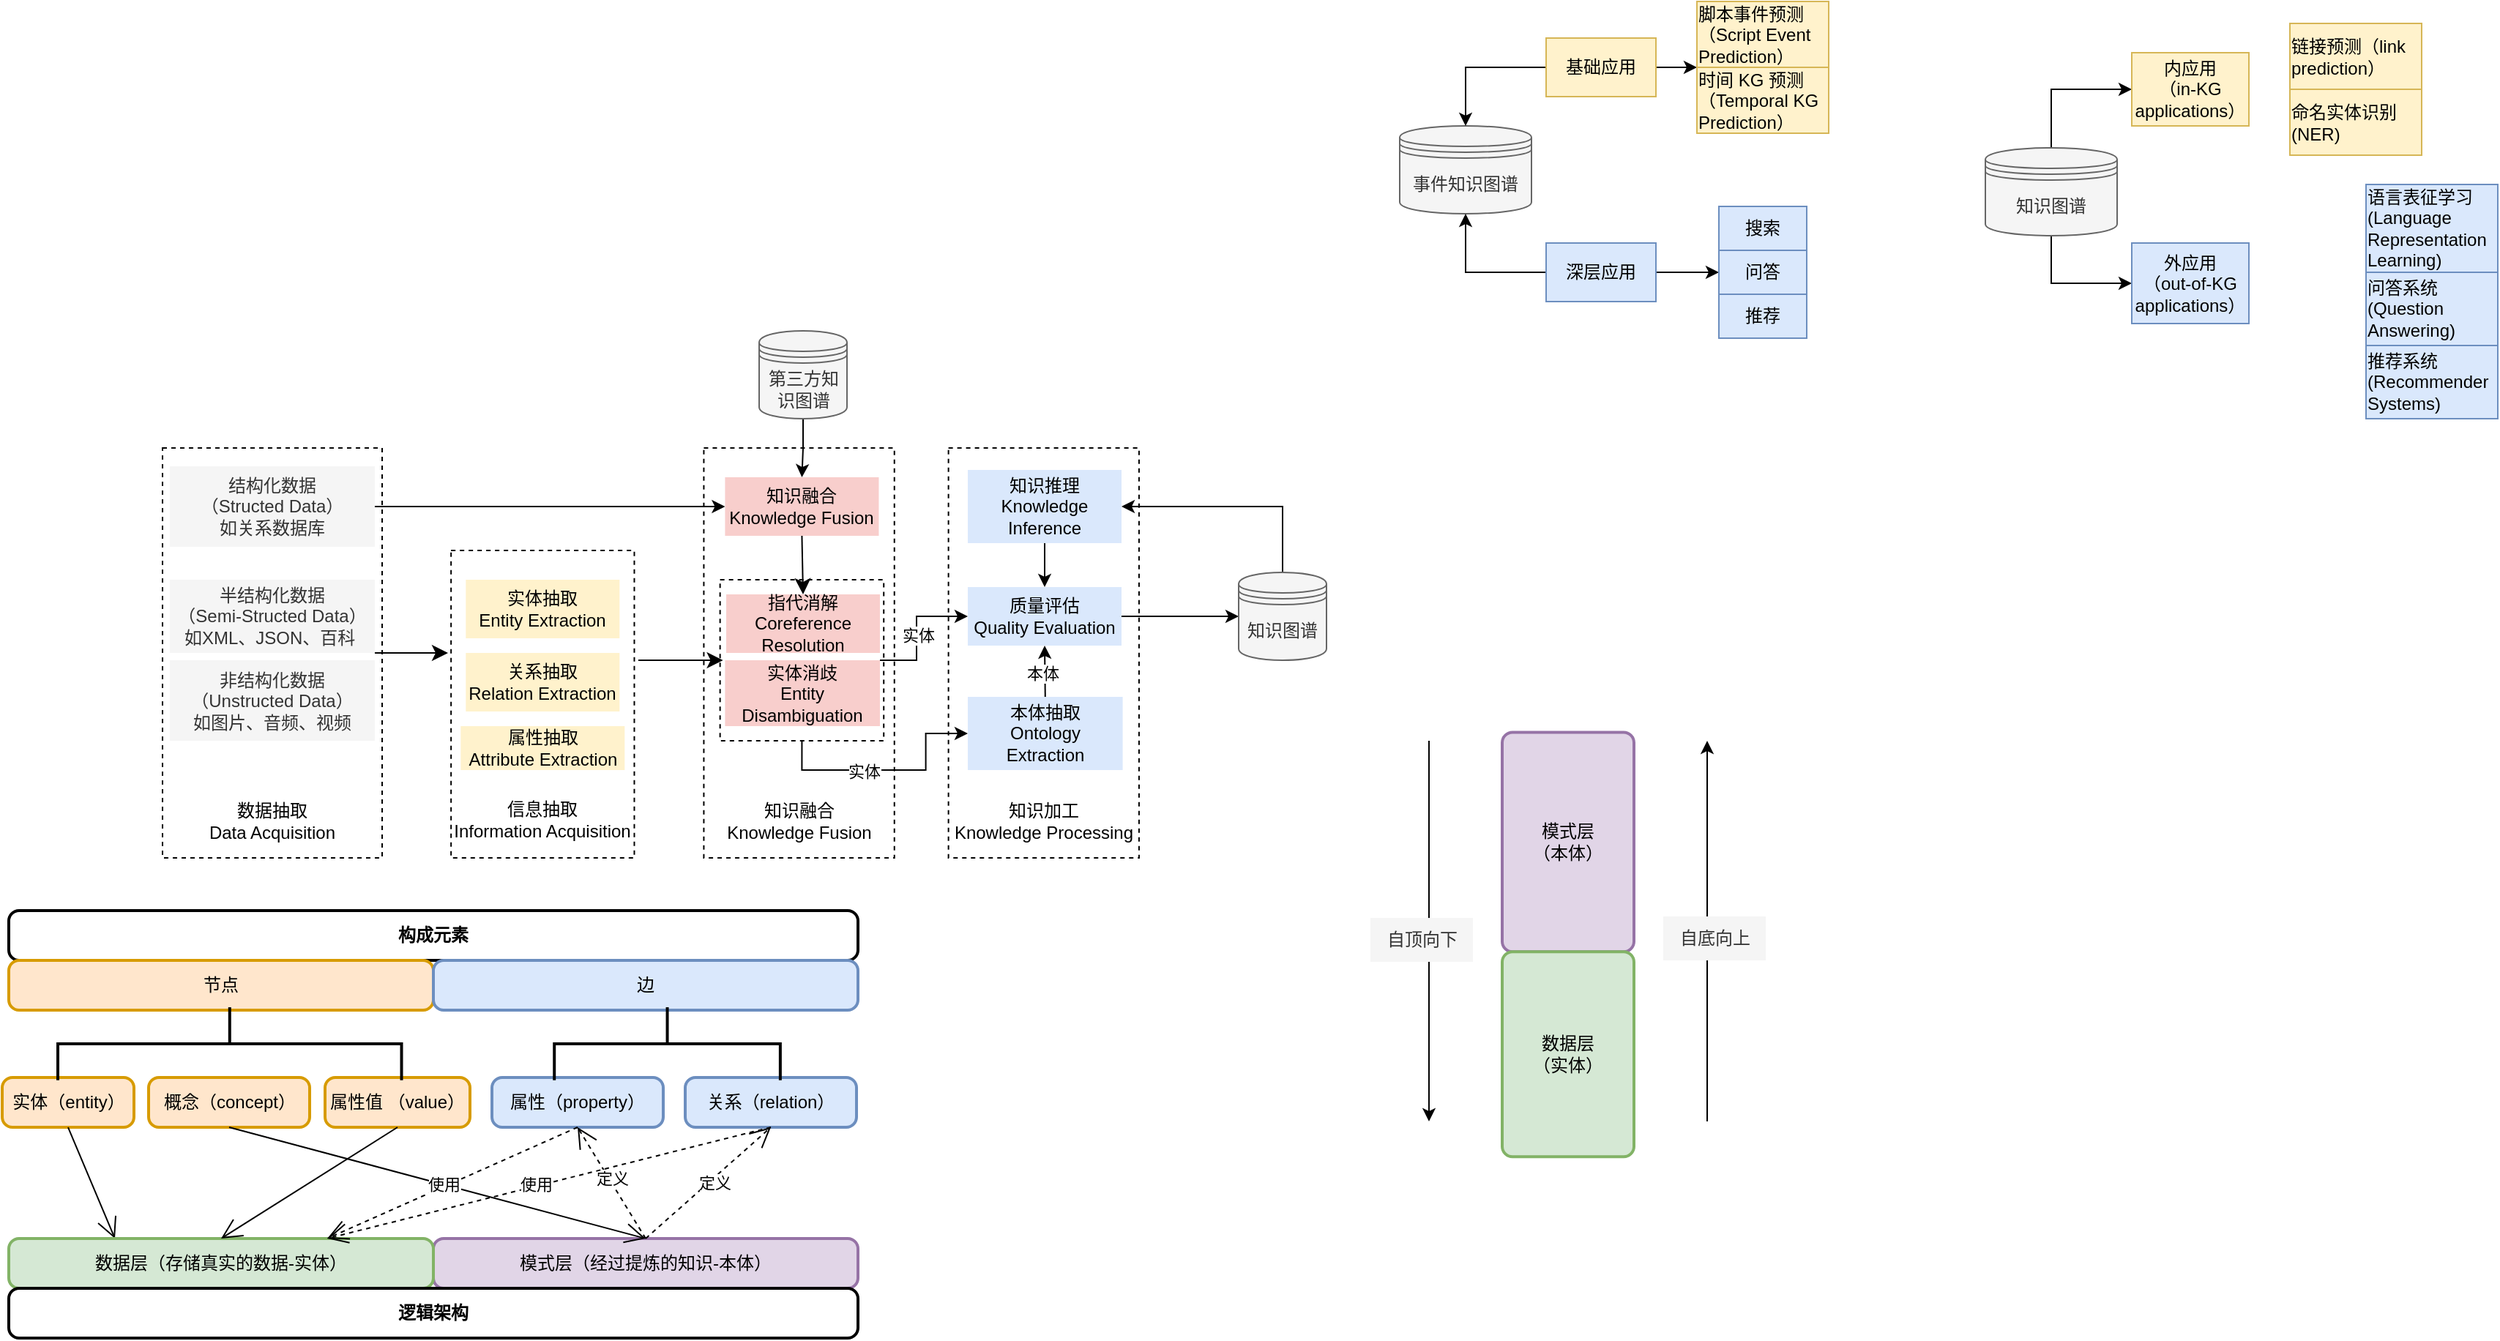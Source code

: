 <mxfile version="24.0.1" type="github">
  <diagram name="第 1 页" id="EGq3E5vETspPLSR2VidJ">
    <mxGraphModel dx="1695" dy="1621" grid="1" gridSize="10" guides="1" tooltips="1" connect="1" arrows="1" fold="1" page="1" pageScale="1" pageWidth="827" pageHeight="1169" math="0" shadow="0">
      <root>
        <mxCell id="0" />
        <mxCell id="1" parent="0" />
        <mxCell id="P-F_Z9ekdY9hJIYS4DJG-82" value="&lt;div&gt;&lt;br&gt;&lt;/div&gt;&lt;div&gt;&lt;br&gt;&lt;/div&gt;&lt;div&gt;&lt;br&gt;&lt;/div&gt;&lt;div&gt;&lt;br&gt;&lt;/div&gt;&lt;div&gt;&lt;br&gt;&lt;/div&gt;&lt;div&gt;&lt;br&gt;&lt;/div&gt;&lt;div&gt;&lt;br&gt;&lt;/div&gt;&lt;div&gt;&lt;br&gt;&lt;/div&gt;&lt;div&gt;&lt;br&gt;&lt;/div&gt;&lt;div&gt;&lt;br&gt;&lt;/div&gt;&lt;div&gt;&lt;br&gt;&lt;/div&gt;&lt;div&gt;&lt;br&gt;&lt;/div&gt;&lt;div&gt;&lt;br&gt;&lt;/div&gt;&lt;div&gt;&lt;br&gt;&lt;/div&gt;&lt;div&gt;&lt;br&gt;&lt;/div&gt;&lt;div&gt;&lt;br&gt;&lt;/div&gt;&lt;div&gt;数据抽取&lt;/div&gt;&lt;div&gt;Data Acquisition&lt;br&gt;&lt;/div&gt;" style="rounded=0;whiteSpace=wrap;html=1;dashed=1;" vertex="1" parent="1">
          <mxGeometry x="-655" y="-640" width="150" height="280" as="geometry" />
        </mxCell>
        <mxCell id="P-F_Z9ekdY9hJIYS4DJG-61" value="&lt;div&gt;&lt;br&gt;&lt;/div&gt;&lt;div&gt;&lt;br&gt;&lt;/div&gt;&lt;div&gt;&lt;br&gt;&lt;/div&gt;&lt;div&gt;&lt;br&gt;&lt;/div&gt;&lt;div&gt;&lt;br&gt;&lt;/div&gt;&lt;div&gt;&lt;br&gt;&lt;/div&gt;&lt;div&gt;&lt;br&gt;&lt;/div&gt;&lt;div&gt;&lt;br&gt;&lt;/div&gt;&lt;div&gt;&lt;br&gt;&lt;/div&gt;&lt;div&gt;&lt;br&gt;&lt;/div&gt;&lt;div&gt;&lt;br&gt;&lt;/div&gt;&lt;div&gt;&lt;br&gt;&lt;/div&gt;&lt;div&gt;&lt;br&gt;&lt;/div&gt;&lt;div&gt;&lt;br&gt;&lt;/div&gt;&lt;div&gt;&lt;br&gt;&lt;/div&gt;&lt;div&gt;&lt;br&gt;&lt;/div&gt;&lt;div&gt;知识加工&lt;/div&gt;&lt;div&gt;Knowledge Processing&lt;br&gt;&lt;/div&gt;" style="rounded=0;whiteSpace=wrap;html=1;dashed=1;" vertex="1" parent="1">
          <mxGeometry x="-118.19" y="-640" width="130.16" height="280" as="geometry" />
        </mxCell>
        <mxCell id="P-F_Z9ekdY9hJIYS4DJG-60" value="&lt;div&gt;&lt;br&gt;&lt;/div&gt;&lt;div&gt;&lt;br&gt;&lt;/div&gt;&lt;div&gt;&lt;br&gt;&lt;/div&gt;&lt;div&gt;&lt;br&gt;&lt;/div&gt;&lt;div&gt;&lt;br&gt;&lt;/div&gt;&lt;div&gt;&lt;br&gt;&lt;/div&gt;&lt;div&gt;&lt;br&gt;&lt;/div&gt;&lt;div&gt;&lt;br&gt;&lt;/div&gt;&lt;div&gt;&lt;br&gt;&lt;/div&gt;&lt;div&gt;&lt;br&gt;&lt;/div&gt;&lt;div&gt;&lt;br&gt;&lt;/div&gt;&lt;div&gt;&lt;br&gt;&lt;/div&gt;&lt;div&gt;&lt;br&gt;&lt;/div&gt;&lt;div&gt;&lt;br&gt;&lt;/div&gt;&lt;div&gt;&lt;br&gt;&lt;/div&gt;&lt;div&gt;&lt;br&gt;&lt;/div&gt;&lt;div&gt;知识融合&lt;/div&gt;&lt;div&gt;Knowledge Fusion&lt;br&gt;&lt;/div&gt;" style="rounded=0;whiteSpace=wrap;html=1;dashed=1;" vertex="1" parent="1">
          <mxGeometry x="-285.29" y="-640" width="130.16" height="280" as="geometry" />
        </mxCell>
        <mxCell id="P-F_Z9ekdY9hJIYS4DJG-57" value="&lt;div&gt;&lt;br&gt;&lt;/div&gt;&lt;div&gt;&lt;br&gt;&lt;/div&gt;&lt;div&gt;&lt;br&gt;&lt;/div&gt;&lt;div&gt;&lt;br&gt;&lt;/div&gt;&lt;div&gt;&lt;br&gt;&lt;/div&gt;&lt;div&gt;&lt;br&gt;&lt;/div&gt;&lt;div&gt;&lt;br&gt;&lt;/div&gt;&lt;div&gt;&lt;br&gt;&lt;/div&gt;&lt;div&gt;&lt;br&gt;&lt;/div&gt;&lt;div&gt;&lt;br&gt;&lt;/div&gt;&lt;div&gt;&lt;br&gt;&lt;/div&gt;&lt;div&gt;&lt;br&gt;&lt;/div&gt;&lt;div&gt;信息抽取&lt;/div&gt;&lt;div&gt;Information Acquisition&lt;/div&gt;&lt;div&gt;&lt;br&gt;&lt;/div&gt;" style="rounded=0;whiteSpace=wrap;html=1;dashed=1;" vertex="1" parent="1">
          <mxGeometry x="-457.92" y="-570" width="125.16" height="210" as="geometry" />
        </mxCell>
        <mxCell id="2" value="构成元素" style="rounded=1;absoluteArcSize=1;arcSize=14;whiteSpace=wrap;strokeWidth=2;fontStyle=1" parent="1" vertex="1">
          <mxGeometry x="-760" y="-323.99" width="580" height="34" as="geometry" />
        </mxCell>
        <mxCell id="3" value="节点" style="rounded=1;absoluteArcSize=1;arcSize=14;whiteSpace=wrap;strokeWidth=2;fillColor=#ffe6cc;strokeColor=#d79b00;" parent="1" vertex="1">
          <mxGeometry x="-760" y="-289.99" width="290" height="34" as="geometry" />
        </mxCell>
        <mxCell id="4" value="边" style="rounded=1;absoluteArcSize=1;arcSize=14;whiteSpace=wrap;strokeWidth=2;fillColor=#dae8fc;strokeColor=#6c8ebf;" parent="1" vertex="1">
          <mxGeometry x="-470" y="-289.99" width="290" height="34" as="geometry" />
        </mxCell>
        <mxCell id="P-F_Z9ekdY9hJIYS4DJG-11" value="实体（entity）" style="rounded=1;absoluteArcSize=1;arcSize=14;whiteSpace=wrap;strokeWidth=2;fillColor=#ffe6cc;strokeColor=#d79b00;" vertex="1" parent="1">
          <mxGeometry x="-764.5" y="-209.99" width="90" height="34" as="geometry" />
        </mxCell>
        <mxCell id="P-F_Z9ekdY9hJIYS4DJG-12" value="概念（concept）" style="rounded=1;absoluteArcSize=1;arcSize=14;whiteSpace=wrap;strokeWidth=2;fillColor=#ffe6cc;strokeColor=#d79b00;" vertex="1" parent="1">
          <mxGeometry x="-664.5" y="-209.99" width="110" height="34" as="geometry" />
        </mxCell>
        <mxCell id="P-F_Z9ekdY9hJIYS4DJG-13" value="属性值 （value）" style="rounded=1;absoluteArcSize=1;arcSize=14;whiteSpace=wrap;strokeWidth=2;fillColor=#ffe6cc;strokeColor=#d79b00;" vertex="1" parent="1">
          <mxGeometry x="-544" y="-209.99" width="99" height="34" as="geometry" />
        </mxCell>
        <mxCell id="P-F_Z9ekdY9hJIYS4DJG-14" value="属性（property）" style="rounded=1;absoluteArcSize=1;arcSize=14;whiteSpace=wrap;strokeWidth=2;fillColor=#dae8fc;strokeColor=#6c8ebf;" vertex="1" parent="1">
          <mxGeometry x="-430" y="-210" width="117" height="34" as="geometry" />
        </mxCell>
        <mxCell id="P-F_Z9ekdY9hJIYS4DJG-15" value="关系（relation）" style="rounded=1;absoluteArcSize=1;arcSize=14;whiteSpace=wrap;strokeWidth=2;fillColor=#dae8fc;strokeColor=#6c8ebf;" vertex="1" parent="1">
          <mxGeometry x="-298" y="-210" width="117" height="34" as="geometry" />
        </mxCell>
        <mxCell id="P-F_Z9ekdY9hJIYS4DJG-19" value="" style="strokeWidth=2;html=1;shape=mxgraph.flowchart.annotation_2;align=left;labelPosition=right;pointerEvents=1;rotation=90;" vertex="1" parent="1">
          <mxGeometry x="-634.05" y="-350.42" width="49.87" height="234.75" as="geometry" />
        </mxCell>
        <mxCell id="P-F_Z9ekdY9hJIYS4DJG-20" value="" style="strokeWidth=2;html=1;shape=mxgraph.flowchart.annotation_2;align=left;labelPosition=right;pointerEvents=1;rotation=90;" vertex="1" parent="1">
          <mxGeometry x="-335.16" y="-310.21" width="49.87" height="154.32" as="geometry" />
        </mxCell>
        <mxCell id="P-F_Z9ekdY9hJIYS4DJG-24" value="" style="endArrow=open;endFill=1;endSize=12;html=1;rounded=0;exitX=0.5;exitY=1;exitDx=0;exitDy=0;entryX=0.25;entryY=0;entryDx=0;entryDy=0;" edge="1" parent="1" source="P-F_Z9ekdY9hJIYS4DJG-11" target="P-F_Z9ekdY9hJIYS4DJG-22">
          <mxGeometry width="160" relative="1" as="geometry">
            <mxPoint x="-560" y="-250" as="sourcePoint" />
            <mxPoint x="-400" y="-250" as="targetPoint" />
          </mxGeometry>
        </mxCell>
        <mxCell id="P-F_Z9ekdY9hJIYS4DJG-21" value="模式层（经过提炼的知识-本体）" style="rounded=1;absoluteArcSize=1;arcSize=14;whiteSpace=wrap;strokeWidth=2;fillColor=#e1d5e7;strokeColor=#9673a6;" vertex="1" parent="1">
          <mxGeometry x="-470" y="-100" width="290" height="34" as="geometry" />
        </mxCell>
        <mxCell id="P-F_Z9ekdY9hJIYS4DJG-22" value="数据层（存储真实的数据-实体）" style="rounded=1;absoluteArcSize=1;arcSize=14;whiteSpace=wrap;strokeWidth=2;fillColor=#d5e8d4;strokeColor=#82b366;" vertex="1" parent="1">
          <mxGeometry x="-760" y="-100" width="290" height="34" as="geometry" />
        </mxCell>
        <mxCell id="P-F_Z9ekdY9hJIYS4DJG-25" value="" style="endArrow=open;endFill=1;endSize=12;html=1;rounded=0;exitX=0.5;exitY=1;exitDx=0;exitDy=0;entryX=0.5;entryY=0;entryDx=0;entryDy=0;" edge="1" parent="1" source="P-F_Z9ekdY9hJIYS4DJG-13" target="P-F_Z9ekdY9hJIYS4DJG-22">
          <mxGeometry width="160" relative="1" as="geometry">
            <mxPoint x="-709" y="-166" as="sourcePoint" />
            <mxPoint x="-350" y="-80" as="targetPoint" />
          </mxGeometry>
        </mxCell>
        <mxCell id="P-F_Z9ekdY9hJIYS4DJG-26" value="" style="endArrow=open;endFill=1;endSize=12;html=1;rounded=0;exitX=0.5;exitY=1;exitDx=0;exitDy=0;entryX=0.5;entryY=0;entryDx=0;entryDy=0;" edge="1" parent="1" source="P-F_Z9ekdY9hJIYS4DJG-12" target="P-F_Z9ekdY9hJIYS4DJG-21">
          <mxGeometry width="160" relative="1" as="geometry">
            <mxPoint x="-484" y="-166" as="sourcePoint" />
            <mxPoint x="-599" y="-90" as="targetPoint" />
          </mxGeometry>
        </mxCell>
        <mxCell id="P-F_Z9ekdY9hJIYS4DJG-27" value="" style="endArrow=open;endFill=1;endSize=12;html=1;rounded=0;entryX=0.5;entryY=1;entryDx=0;entryDy=0;exitX=0.5;exitY=0;exitDx=0;exitDy=0;dashed=1;" edge="1" parent="1" source="P-F_Z9ekdY9hJIYS4DJG-21" target="P-F_Z9ekdY9hJIYS4DJG-14">
          <mxGeometry width="160" relative="1" as="geometry">
            <mxPoint x="-200" y="-110" as="sourcePoint" />
            <mxPoint x="-304" y="-90" as="targetPoint" />
          </mxGeometry>
        </mxCell>
        <mxCell id="P-F_Z9ekdY9hJIYS4DJG-28" value="定义" style="edgeLabel;html=1;align=center;verticalAlign=middle;resizable=0;points=[];" vertex="1" connectable="0" parent="P-F_Z9ekdY9hJIYS4DJG-27">
          <mxGeometry x="0.06" y="-2" relative="1" as="geometry">
            <mxPoint as="offset" />
          </mxGeometry>
        </mxCell>
        <mxCell id="P-F_Z9ekdY9hJIYS4DJG-29" value="" style="endArrow=open;endFill=1;endSize=12;html=1;rounded=0;entryX=0.5;entryY=1;entryDx=0;entryDy=0;exitX=0.5;exitY=0;exitDx=0;exitDy=0;dashed=1;" edge="1" parent="1" source="P-F_Z9ekdY9hJIYS4DJG-21" target="P-F_Z9ekdY9hJIYS4DJG-15">
          <mxGeometry width="160" relative="1" as="geometry">
            <mxPoint x="-304" y="-90" as="sourcePoint" />
            <mxPoint x="-361" y="-166" as="targetPoint" />
          </mxGeometry>
        </mxCell>
        <mxCell id="P-F_Z9ekdY9hJIYS4DJG-30" value="定义" style="edgeLabel;html=1;align=center;verticalAlign=middle;resizable=0;points=[];" vertex="1" connectable="0" parent="P-F_Z9ekdY9hJIYS4DJG-29">
          <mxGeometry x="0.06" y="-2" relative="1" as="geometry">
            <mxPoint as="offset" />
          </mxGeometry>
        </mxCell>
        <mxCell id="P-F_Z9ekdY9hJIYS4DJG-35" value="逻辑架构" style="rounded=1;absoluteArcSize=1;arcSize=14;whiteSpace=wrap;strokeWidth=2;fontStyle=1" vertex="1" parent="1">
          <mxGeometry x="-760" y="-66" width="580" height="34" as="geometry" />
        </mxCell>
        <mxCell id="P-F_Z9ekdY9hJIYS4DJG-31" value="s" style="endArrow=open;endFill=1;endSize=12;html=1;rounded=0;entryX=0.75;entryY=0;entryDx=0;entryDy=0;exitX=0.5;exitY=1;exitDx=0;exitDy=0;dashed=1;" edge="1" parent="1" source="P-F_Z9ekdY9hJIYS4DJG-14" target="P-F_Z9ekdY9hJIYS4DJG-22">
          <mxGeometry width="160" relative="1" as="geometry">
            <mxPoint x="-304" y="-90" as="sourcePoint" />
            <mxPoint x="-361" y="-166" as="targetPoint" />
          </mxGeometry>
        </mxCell>
        <mxCell id="P-F_Z9ekdY9hJIYS4DJG-32" value="使用" style="edgeLabel;html=1;align=center;verticalAlign=middle;resizable=0;points=[];" vertex="1" connectable="0" parent="P-F_Z9ekdY9hJIYS4DJG-31">
          <mxGeometry x="0.06" y="-2" relative="1" as="geometry">
            <mxPoint as="offset" />
          </mxGeometry>
        </mxCell>
        <mxCell id="P-F_Z9ekdY9hJIYS4DJG-33" value="s" style="endArrow=open;endFill=1;endSize=12;html=1;rounded=0;entryX=0.75;entryY=0;entryDx=0;entryDy=0;exitX=0.5;exitY=1;exitDx=0;exitDy=0;dashed=1;" edge="1" parent="1" source="P-F_Z9ekdY9hJIYS4DJG-15" target="P-F_Z9ekdY9hJIYS4DJG-22">
          <mxGeometry width="160" relative="1" as="geometry">
            <mxPoint x="-361" y="-166" as="sourcePoint" />
            <mxPoint x="-599" y="-90" as="targetPoint" />
          </mxGeometry>
        </mxCell>
        <mxCell id="P-F_Z9ekdY9hJIYS4DJG-34" value="使用" style="edgeLabel;html=1;align=center;verticalAlign=middle;resizable=0;points=[];" vertex="1" connectable="0" parent="P-F_Z9ekdY9hJIYS4DJG-33">
          <mxGeometry x="0.06" y="-2" relative="1" as="geometry">
            <mxPoint as="offset" />
          </mxGeometry>
        </mxCell>
        <mxCell id="P-F_Z9ekdY9hJIYS4DJG-78" style="edgeStyle=orthogonalEdgeStyle;rounded=0;orthogonalLoop=1;jettySize=auto;html=1;exitX=1;exitY=0.5;exitDx=0;exitDy=0;entryX=0;entryY=0.5;entryDx=0;entryDy=0;" edge="1" parent="1" source="P-F_Z9ekdY9hJIYS4DJG-37" target="P-F_Z9ekdY9hJIYS4DJG-47">
          <mxGeometry relative="1" as="geometry" />
        </mxCell>
        <mxCell id="P-F_Z9ekdY9hJIYS4DJG-37" value="结构化数据&lt;div&gt;（Structed Data）&lt;/div&gt;&lt;div&gt;如关系数据库&lt;/div&gt;" style="rounded=0;whiteSpace=wrap;html=1;align=center;strokeColor=none;fillColor=#f5f5f5;fontColor=#333333;" vertex="1" parent="1">
          <mxGeometry x="-650" y="-627.5" width="140" height="55" as="geometry" />
        </mxCell>
        <mxCell id="P-F_Z9ekdY9hJIYS4DJG-38" value="非结构化数据&lt;div&gt;&lt;div style=&quot;&quot;&gt;&lt;span style=&quot;background-color: initial;&quot;&gt;（Unstructed Data）&lt;/span&gt;&lt;/div&gt;&lt;div&gt;如图片、音频、视频&lt;/div&gt;&lt;/div&gt;" style="rounded=0;whiteSpace=wrap;html=1;align=center;strokeColor=none;fillColor=#f5f5f5;fontColor=#333333;" vertex="1" parent="1">
          <mxGeometry x="-650" y="-495" width="140" height="55" as="geometry" />
        </mxCell>
        <mxCell id="P-F_Z9ekdY9hJIYS4DJG-39" value="半结构化数据&lt;div&gt;（Semi-Structed Data）&lt;/div&gt;&lt;div&gt;如XML、JSON、百科&amp;nbsp;&lt;/div&gt;" style="rounded=0;whiteSpace=wrap;html=1;align=center;strokeColor=none;fillColor=#f5f5f5;fontColor=#333333;" vertex="1" parent="1">
          <mxGeometry x="-650" y="-550" width="140" height="50" as="geometry" />
        </mxCell>
        <mxCell id="P-F_Z9ekdY9hJIYS4DJG-40" value="实体抽取&lt;div&gt;Entity Extraction&lt;/div&gt;" style="rounded=0;whiteSpace=wrap;html=1;align=center;strokeColor=none;fillColor=#fff2cc;" vertex="1" parent="1">
          <mxGeometry x="-447.84" y="-550" width="105" height="40" as="geometry" />
        </mxCell>
        <mxCell id="P-F_Z9ekdY9hJIYS4DJG-41" value="关系抽取&lt;div&gt;Relation Extraction&lt;/div&gt;" style="rounded=0;whiteSpace=wrap;html=1;align=center;strokeColor=none;fillColor=#fff2cc;" vertex="1" parent="1">
          <mxGeometry x="-447.84" y="-500" width="105" height="40" as="geometry" />
        </mxCell>
        <mxCell id="P-F_Z9ekdY9hJIYS4DJG-42" value="属性抽取&lt;div&gt;Attribute Extraction&lt;/div&gt;" style="rounded=0;whiteSpace=wrap;html=1;align=center;strokeColor=none;fillColor=#fff2cc;" vertex="1" parent="1">
          <mxGeometry x="-451.34" y="-450" width="112" height="30" as="geometry" />
        </mxCell>
        <mxCell id="P-F_Z9ekdY9hJIYS4DJG-79" style="edgeStyle=orthogonalEdgeStyle;rounded=0;orthogonalLoop=1;jettySize=auto;html=1;exitX=0.5;exitY=1;exitDx=0;exitDy=0;entryX=0.5;entryY=0;entryDx=0;entryDy=0;" edge="1" parent="1" source="P-F_Z9ekdY9hJIYS4DJG-46" target="P-F_Z9ekdY9hJIYS4DJG-47">
          <mxGeometry relative="1" as="geometry" />
        </mxCell>
        <mxCell id="P-F_Z9ekdY9hJIYS4DJG-46" value="第三方知识图谱" style="shape=datastore;whiteSpace=wrap;html=1;fillColor=#f5f5f5;strokeColor=#666666;fontColor=#333333;" vertex="1" parent="1">
          <mxGeometry x="-247.5" y="-720" width="60" height="60" as="geometry" />
        </mxCell>
        <mxCell id="P-F_Z9ekdY9hJIYS4DJG-47" value="知识融合&lt;div&gt;Knowledge Fusion&lt;/div&gt;" style="rounded=0;whiteSpace=wrap;html=1;align=center;strokeColor=none;fillColor=#f8cecc;" vertex="1" parent="1">
          <mxGeometry x="-270.79" y="-620" width="105" height="40" as="geometry" />
        </mxCell>
        <mxCell id="P-F_Z9ekdY9hJIYS4DJG-74" style="edgeStyle=orthogonalEdgeStyle;rounded=0;orthogonalLoop=1;jettySize=auto;html=1;exitX=0.5;exitY=1;exitDx=0;exitDy=0;entryX=0;entryY=0.5;entryDx=0;entryDy=0;" edge="1" parent="1" source="P-F_Z9ekdY9hJIYS4DJG-73" target="P-F_Z9ekdY9hJIYS4DJG-52">
          <mxGeometry relative="1" as="geometry" />
        </mxCell>
        <mxCell id="P-F_Z9ekdY9hJIYS4DJG-75" value="实体" style="edgeLabel;html=1;align=center;verticalAlign=middle;resizable=0;points=[];" vertex="1" connectable="0" parent="P-F_Z9ekdY9hJIYS4DJG-74">
          <mxGeometry x="-0.216" y="-1" relative="1" as="geometry">
            <mxPoint as="offset" />
          </mxGeometry>
        </mxCell>
        <mxCell id="P-F_Z9ekdY9hJIYS4DJG-73" value="&lt;div&gt;&lt;br&gt;&lt;/div&gt;" style="rounded=0;whiteSpace=wrap;html=1;dashed=1;" vertex="1" parent="1">
          <mxGeometry x="-274.18" y="-550" width="111.79" height="110" as="geometry" />
        </mxCell>
        <mxCell id="P-F_Z9ekdY9hJIYS4DJG-48" value="指代消解&lt;div&gt;Coreference Resolution&lt;/div&gt;" style="rounded=0;whiteSpace=wrap;html=1;align=center;strokeColor=none;fillColor=#f8cecc;" vertex="1" parent="1">
          <mxGeometry x="-270.0" y="-540" width="105" height="40" as="geometry" />
        </mxCell>
        <mxCell id="P-F_Z9ekdY9hJIYS4DJG-76" style="edgeStyle=orthogonalEdgeStyle;rounded=0;orthogonalLoop=1;jettySize=auto;html=1;exitX=1;exitY=0;exitDx=0;exitDy=0;entryX=0;entryY=0.5;entryDx=0;entryDy=0;" edge="1" parent="1" source="P-F_Z9ekdY9hJIYS4DJG-49" target="P-F_Z9ekdY9hJIYS4DJG-51">
          <mxGeometry relative="1" as="geometry">
            <Array as="points">
              <mxPoint x="-140" y="-495" />
              <mxPoint x="-140" y="-525" />
            </Array>
          </mxGeometry>
        </mxCell>
        <mxCell id="P-F_Z9ekdY9hJIYS4DJG-77" value="实体" style="edgeLabel;html=1;align=center;verticalAlign=middle;resizable=0;points=[];" vertex="1" connectable="0" parent="P-F_Z9ekdY9hJIYS4DJG-76">
          <mxGeometry x="-0.07" y="-1" relative="1" as="geometry">
            <mxPoint as="offset" />
          </mxGeometry>
        </mxCell>
        <mxCell id="P-F_Z9ekdY9hJIYS4DJG-49" value="实体消歧&lt;div&gt;Entity Disambiguation&lt;/div&gt;" style="rounded=0;whiteSpace=wrap;html=1;align=center;strokeColor=none;fillColor=#f8cecc;" vertex="1" parent="1">
          <mxGeometry x="-270.79" y="-495" width="105.79" height="45" as="geometry" />
        </mxCell>
        <mxCell id="P-F_Z9ekdY9hJIYS4DJG-72" style="edgeStyle=orthogonalEdgeStyle;rounded=0;orthogonalLoop=1;jettySize=auto;html=1;exitX=0.5;exitY=1;exitDx=0;exitDy=0;entryX=0.5;entryY=0;entryDx=0;entryDy=0;" edge="1" parent="1" source="P-F_Z9ekdY9hJIYS4DJG-50" target="P-F_Z9ekdY9hJIYS4DJG-51">
          <mxGeometry relative="1" as="geometry" />
        </mxCell>
        <mxCell id="P-F_Z9ekdY9hJIYS4DJG-50" value="知识推理&lt;div&gt;Knowledge Inference&lt;/div&gt;" style="rounded=0;whiteSpace=wrap;html=1;align=center;strokeColor=none;fillColor=#dae8fc;" vertex="1" parent="1">
          <mxGeometry x="-105" y="-625" width="105" height="50" as="geometry" />
        </mxCell>
        <mxCell id="P-F_Z9ekdY9hJIYS4DJG-80" style="edgeStyle=orthogonalEdgeStyle;rounded=0;orthogonalLoop=1;jettySize=auto;html=1;exitX=1;exitY=0.5;exitDx=0;exitDy=0;entryX=0;entryY=0.5;entryDx=0;entryDy=0;" edge="1" parent="1" source="P-F_Z9ekdY9hJIYS4DJG-51" target="P-F_Z9ekdY9hJIYS4DJG-53">
          <mxGeometry relative="1" as="geometry" />
        </mxCell>
        <mxCell id="P-F_Z9ekdY9hJIYS4DJG-51" value="质量评估&lt;div&gt;Quality Evaluation&lt;/div&gt;" style="rounded=0;whiteSpace=wrap;html=1;align=center;strokeColor=none;fillColor=#dae8fc;" vertex="1" parent="1">
          <mxGeometry x="-105.0" y="-545" width="105" height="40" as="geometry" />
        </mxCell>
        <mxCell id="P-F_Z9ekdY9hJIYS4DJG-66" style="edgeStyle=orthogonalEdgeStyle;rounded=0;orthogonalLoop=1;jettySize=auto;html=1;exitX=0.5;exitY=0;exitDx=0;exitDy=0;entryX=0.5;entryY=1;entryDx=0;entryDy=0;" edge="1" parent="1" source="P-F_Z9ekdY9hJIYS4DJG-52" target="P-F_Z9ekdY9hJIYS4DJG-51">
          <mxGeometry relative="1" as="geometry" />
        </mxCell>
        <mxCell id="P-F_Z9ekdY9hJIYS4DJG-68" value="本体" style="edgeLabel;html=1;align=center;verticalAlign=middle;resizable=0;points=[];" vertex="1" connectable="0" parent="P-F_Z9ekdY9hJIYS4DJG-66">
          <mxGeometry x="-0.058" y="2" relative="1" as="geometry">
            <mxPoint as="offset" />
          </mxGeometry>
        </mxCell>
        <mxCell id="P-F_Z9ekdY9hJIYS4DJG-52" value="本体抽取&lt;div&gt;Ontology Extraction&lt;/div&gt;" style="rounded=0;whiteSpace=wrap;html=1;align=center;strokeColor=none;fillColor=#dae8fc;" vertex="1" parent="1">
          <mxGeometry x="-105" y="-470" width="105.79" height="50" as="geometry" />
        </mxCell>
        <mxCell id="P-F_Z9ekdY9hJIYS4DJG-81" style="edgeStyle=orthogonalEdgeStyle;rounded=0;orthogonalLoop=1;jettySize=auto;html=1;exitX=0.5;exitY=0;exitDx=0;exitDy=0;entryX=1;entryY=0.5;entryDx=0;entryDy=0;" edge="1" parent="1" source="P-F_Z9ekdY9hJIYS4DJG-53" target="P-F_Z9ekdY9hJIYS4DJG-50">
          <mxGeometry relative="1" as="geometry" />
        </mxCell>
        <mxCell id="P-F_Z9ekdY9hJIYS4DJG-53" value="知识图谱" style="shape=datastore;whiteSpace=wrap;html=1;fillColor=#f5f5f5;strokeColor=#666666;fontColor=#333333;" vertex="1" parent="1">
          <mxGeometry x="80.0" y="-555" width="60" height="60" as="geometry" />
        </mxCell>
        <mxCell id="P-F_Z9ekdY9hJIYS4DJG-55" value="" style="edgeStyle=segmentEdgeStyle;endArrow=classic;html=1;curved=0;rounded=0;endSize=8;startSize=8;exitX=1;exitY=1;exitDx=0;exitDy=0;" edge="1" parent="1" source="P-F_Z9ekdY9hJIYS4DJG-39">
          <mxGeometry width="50" height="50" relative="1" as="geometry">
            <mxPoint x="-500" y="-500" as="sourcePoint" />
            <mxPoint x="-460" y="-500" as="targetPoint" />
          </mxGeometry>
        </mxCell>
        <mxCell id="P-F_Z9ekdY9hJIYS4DJG-58" value="" style="edgeStyle=segmentEdgeStyle;endArrow=classic;html=1;curved=0;rounded=0;endSize=8;startSize=8;" edge="1" parent="1">
          <mxGeometry width="50" height="50" relative="1" as="geometry">
            <mxPoint x="-330" y="-495" as="sourcePoint" />
            <mxPoint x="-272.21" y="-495" as="targetPoint" />
            <Array as="points">
              <mxPoint x="-307.21" y="-495" />
              <mxPoint x="-307.21" y="-495" />
            </Array>
          </mxGeometry>
        </mxCell>
        <mxCell id="P-F_Z9ekdY9hJIYS4DJG-59" value="" style="edgeStyle=segmentEdgeStyle;endArrow=classic;html=1;curved=0;rounded=0;endSize=8;startSize=8;exitX=0.5;exitY=1;exitDx=0;exitDy=0;entryX=0.5;entryY=0;entryDx=0;entryDy=0;" edge="1" parent="1" source="P-F_Z9ekdY9hJIYS4DJG-47" target="P-F_Z9ekdY9hJIYS4DJG-48">
          <mxGeometry width="50" height="50" relative="1" as="geometry">
            <mxPoint x="-315.29" y="-490" as="sourcePoint" />
            <mxPoint x="-275.29" y="-490" as="targetPoint" />
          </mxGeometry>
        </mxCell>
        <mxCell id="P-F_Z9ekdY9hJIYS4DJG-83" value="模式层&#xa;（本体）" style="rounded=1;absoluteArcSize=1;arcSize=14;whiteSpace=wrap;strokeWidth=2;fillColor=#e1d5e7;strokeColor=#9673a6;" vertex="1" parent="1">
          <mxGeometry x="260" y="-445.78" width="90" height="149.89" as="geometry" />
        </mxCell>
        <mxCell id="P-F_Z9ekdY9hJIYS4DJG-84" value="数据层&#xa;（实体）" style="rounded=1;absoluteArcSize=1;arcSize=14;whiteSpace=wrap;strokeWidth=2;fillColor=#d5e8d4;strokeColor=#82b366;" vertex="1" parent="1">
          <mxGeometry x="260" y="-295.89" width="90" height="140" as="geometry" />
        </mxCell>
        <mxCell id="P-F_Z9ekdY9hJIYS4DJG-85" value="" style="endArrow=classic;html=1;rounded=0;" edge="1" parent="1">
          <mxGeometry width="50" height="50" relative="1" as="geometry">
            <mxPoint x="210" y="-440" as="sourcePoint" />
            <mxPoint x="210" y="-180" as="targetPoint" />
          </mxGeometry>
        </mxCell>
        <mxCell id="P-F_Z9ekdY9hJIYS4DJG-86" value="自顶向下" style="text;html=1;align=center;verticalAlign=middle;resizable=0;points=[];autosize=1;strokeColor=none;fillColor=#f5f5f5;rounded=0;fontColor=#333333;" vertex="1" parent="1">
          <mxGeometry x="170" y="-318.98" width="70" height="30" as="geometry" />
        </mxCell>
        <mxCell id="P-F_Z9ekdY9hJIYS4DJG-87" value="" style="endArrow=classic;html=1;rounded=0;" edge="1" parent="1">
          <mxGeometry width="50" height="50" relative="1" as="geometry">
            <mxPoint x="400" y="-180" as="sourcePoint" />
            <mxPoint x="400" y="-440" as="targetPoint" />
          </mxGeometry>
        </mxCell>
        <mxCell id="P-F_Z9ekdY9hJIYS4DJG-88" value="自底向上" style="text;html=1;align=center;verticalAlign=middle;resizable=0;points=[];autosize=1;strokeColor=none;fillColor=#f5f5f5;rounded=0;fontColor=#333333;" vertex="1" parent="1">
          <mxGeometry x="370" y="-319.99" width="70" height="30" as="geometry" />
        </mxCell>
        <mxCell id="P-F_Z9ekdY9hJIYS4DJG-89" value="事件知识图谱" style="shape=datastore;whiteSpace=wrap;html=1;fillColor=#f5f5f5;strokeColor=#666666;fontColor=#333333;" vertex="1" parent="1">
          <mxGeometry x="190" y="-860" width="90" height="60" as="geometry" />
        </mxCell>
        <mxCell id="P-F_Z9ekdY9hJIYS4DJG-99" style="edgeStyle=orthogonalEdgeStyle;rounded=0;orthogonalLoop=1;jettySize=auto;html=1;exitX=0;exitY=0.5;exitDx=0;exitDy=0;entryX=0.5;entryY=0;entryDx=0;entryDy=0;" edge="1" parent="1" source="P-F_Z9ekdY9hJIYS4DJG-90" target="P-F_Z9ekdY9hJIYS4DJG-89">
          <mxGeometry relative="1" as="geometry" />
        </mxCell>
        <mxCell id="P-F_Z9ekdY9hJIYS4DJG-101" style="edgeStyle=orthogonalEdgeStyle;rounded=0;orthogonalLoop=1;jettySize=auto;html=1;exitX=1;exitY=0.5;exitDx=0;exitDy=0;entryX=0;entryY=0;entryDx=0;entryDy=0;" edge="1" parent="1" source="P-F_Z9ekdY9hJIYS4DJG-90" target="P-F_Z9ekdY9hJIYS4DJG-93">
          <mxGeometry relative="1" as="geometry" />
        </mxCell>
        <mxCell id="P-F_Z9ekdY9hJIYS4DJG-90" value="基础应用" style="rounded=0;whiteSpace=wrap;html=1;align=center;strokeColor=#d6b656;fillColor=#fff2cc;" vertex="1" parent="1">
          <mxGeometry x="290" y="-920" width="75" height="40" as="geometry" />
        </mxCell>
        <mxCell id="P-F_Z9ekdY9hJIYS4DJG-100" style="edgeStyle=orthogonalEdgeStyle;rounded=0;orthogonalLoop=1;jettySize=auto;html=1;exitX=0;exitY=0.5;exitDx=0;exitDy=0;entryX=0.5;entryY=1;entryDx=0;entryDy=0;" edge="1" parent="1" source="P-F_Z9ekdY9hJIYS4DJG-91" target="P-F_Z9ekdY9hJIYS4DJG-89">
          <mxGeometry relative="1" as="geometry" />
        </mxCell>
        <mxCell id="P-F_Z9ekdY9hJIYS4DJG-102" style="edgeStyle=orthogonalEdgeStyle;rounded=0;orthogonalLoop=1;jettySize=auto;html=1;exitX=1;exitY=0.5;exitDx=0;exitDy=0;entryX=0;entryY=0.5;entryDx=0;entryDy=0;" edge="1" parent="1" source="P-F_Z9ekdY9hJIYS4DJG-91" target="P-F_Z9ekdY9hJIYS4DJG-96">
          <mxGeometry relative="1" as="geometry" />
        </mxCell>
        <mxCell id="P-F_Z9ekdY9hJIYS4DJG-91" value="深层应用" style="rounded=0;whiteSpace=wrap;html=1;align=center;strokeColor=#6c8ebf;fillColor=#dae8fc;" vertex="1" parent="1">
          <mxGeometry x="290" y="-780" width="75" height="40" as="geometry" />
        </mxCell>
        <mxCell id="P-F_Z9ekdY9hJIYS4DJG-92" value="&lt;div style=&quot;text-align: start;&quot;&gt;&lt;span style=&quot;background-color: initial;&quot;&gt;脚本事件预测（&lt;/span&gt;&lt;span style=&quot;background-color: initial; text-align: center;&quot;&gt;Script Event Prediction&lt;/span&gt;&lt;span style=&quot;background-color: initial; text-wrap: nowrap; color: rgba(0, 0, 0, 0); font-family: monospace; font-size: 0px;&quot;&gt;%3CmxGraphModel%3E%3Croot%3E%3CmxCell%20id%3D%220%22%2F%3E%3CmxCell%20id%3D%221%22%20parent%3D%220%22%2F%3E%3CmxCell%20id%3D%222%22%20value%3D%22%E5%9F%BA%E7%A1%80%E5%BA%94%E7%94%A8%22%20style%3D%22rounded%3D0%3BwhiteSpace%3Dwrap%3Bhtml%3D1%3Balign%3Dcenter%3BstrokeColor%3Dnone%3BfillColor%3D%23f5f5f5%3BfontColor%3D%23333333%3B%22%20vertex%3D%221%22%20parent%3D%221%22%3E%3CmxGeometry%20x%3D%22335%22%20y%3D%22-940%22%20width%3D%22140%22%20height%3D%2255%22%20as%3D%22geometry%22%2F%3E%3C%2FmxCell%3E%3C%2Froot%3E%3C%2FmxGraphModel%3E&lt;/span&gt;&lt;span style=&quot;background-color: initial; text-wrap: nowrap; font-size: 0px;&quot;&gt;&lt;font face=&quot;monospace&quot; color=&quot;rgba(0, 0, 0, 0)&quot;&gt;Script Event Prediction&lt;/font&gt;&lt;/span&gt;&lt;span style=&quot;background-color: initial;&quot;&gt;）&lt;/span&gt;&lt;/div&gt;" style="rounded=0;whiteSpace=wrap;html=1;align=center;strokeColor=#d6b656;fillColor=#fff2cc;" vertex="1" parent="1">
          <mxGeometry x="393" y="-945" width="90" height="45" as="geometry" />
        </mxCell>
        <mxCell id="P-F_Z9ekdY9hJIYS4DJG-93" value="&lt;div style=&quot;text-align: start;&quot;&gt;时间 KG 预测（Temporal KG Prediction）&lt;br&gt;&lt;/div&gt;" style="rounded=0;whiteSpace=wrap;html=1;align=center;strokeColor=#d6b656;fillColor=#fff2cc;" vertex="1" parent="1">
          <mxGeometry x="393" y="-900" width="90" height="45" as="geometry" />
        </mxCell>
        <mxCell id="P-F_Z9ekdY9hJIYS4DJG-95" value="&lt;div style=&quot;text-align: start;&quot;&gt;&lt;span style=&quot;color: rgb(0, 0, 0);&quot;&gt;搜索&lt;/span&gt;&lt;br&gt;&lt;/div&gt;" style="rounded=0;whiteSpace=wrap;html=1;align=center;strokeColor=#6c8ebf;fillColor=#dae8fc;" vertex="1" parent="1">
          <mxGeometry x="408" y="-805" width="60" height="30" as="geometry" />
        </mxCell>
        <mxCell id="P-F_Z9ekdY9hJIYS4DJG-96" value="&lt;div style=&quot;text-align: start;&quot;&gt;问答&lt;br&gt;&lt;/div&gt;" style="rounded=0;whiteSpace=wrap;html=1;align=center;strokeColor=#6c8ebf;fillColor=#dae8fc;" vertex="1" parent="1">
          <mxGeometry x="408" y="-775" width="60" height="30" as="geometry" />
        </mxCell>
        <mxCell id="P-F_Z9ekdY9hJIYS4DJG-97" value="&lt;div style=&quot;text-align: start;&quot;&gt;推荐&lt;br&gt;&lt;/div&gt;" style="rounded=0;whiteSpace=wrap;html=1;align=center;strokeColor=#6c8ebf;fillColor=#dae8fc;" vertex="1" parent="1">
          <mxGeometry x="408" y="-745" width="60" height="30" as="geometry" />
        </mxCell>
        <mxCell id="P-F_Z9ekdY9hJIYS4DJG-121" style="edgeStyle=orthogonalEdgeStyle;rounded=0;orthogonalLoop=1;jettySize=auto;html=1;exitX=0.5;exitY=0;exitDx=0;exitDy=0;entryX=0;entryY=0.5;entryDx=0;entryDy=0;" edge="1" parent="1" source="P-F_Z9ekdY9hJIYS4DJG-103" target="P-F_Z9ekdY9hJIYS4DJG-106">
          <mxGeometry relative="1" as="geometry" />
        </mxCell>
        <mxCell id="P-F_Z9ekdY9hJIYS4DJG-122" style="edgeStyle=orthogonalEdgeStyle;rounded=0;orthogonalLoop=1;jettySize=auto;html=1;exitX=0.5;exitY=1;exitDx=0;exitDy=0;entryX=0;entryY=0.5;entryDx=0;entryDy=0;" edge="1" parent="1" source="P-F_Z9ekdY9hJIYS4DJG-103" target="P-F_Z9ekdY9hJIYS4DJG-109">
          <mxGeometry relative="1" as="geometry" />
        </mxCell>
        <mxCell id="P-F_Z9ekdY9hJIYS4DJG-103" value="知识图谱" style="shape=datastore;whiteSpace=wrap;html=1;fillColor=#f5f5f5;strokeColor=#666666;fontColor=#333333;" vertex="1" parent="1">
          <mxGeometry x="590" y="-845" width="90" height="60" as="geometry" />
        </mxCell>
        <mxCell id="P-F_Z9ekdY9hJIYS4DJG-106" value="内应用&lt;div&gt;（in-KG applications）&lt;/div&gt;" style="rounded=0;whiteSpace=wrap;html=1;align=center;strokeColor=#d6b656;fillColor=#fff2cc;" vertex="1" parent="1">
          <mxGeometry x="690" y="-910" width="80" height="50" as="geometry" />
        </mxCell>
        <mxCell id="P-F_Z9ekdY9hJIYS4DJG-109" value="外应用&lt;div&gt;（out-of-KG applications）&lt;/div&gt;" style="rounded=0;whiteSpace=wrap;html=1;align=center;strokeColor=#6c8ebf;fillColor=#dae8fc;" vertex="1" parent="1">
          <mxGeometry x="690" y="-780" width="80" height="55" as="geometry" />
        </mxCell>
        <mxCell id="P-F_Z9ekdY9hJIYS4DJG-110" value="&lt;div style=&quot;text-align: start;&quot;&gt;链接预测（link prediction）&lt;br&gt;&lt;/div&gt;" style="rounded=0;whiteSpace=wrap;html=1;align=center;strokeColor=#d6b656;fillColor=#fff2cc;" vertex="1" parent="1">
          <mxGeometry x="798" y="-930" width="90" height="45" as="geometry" />
        </mxCell>
        <mxCell id="P-F_Z9ekdY9hJIYS4DJG-111" value="&lt;div style=&quot;text-align: start;&quot;&gt;&lt;span style=&quot;background-color: initial;&quot;&gt;命名实体识别(&lt;/span&gt;NER)&lt;br&gt;&lt;/div&gt;" style="rounded=0;whiteSpace=wrap;html=1;align=center;strokeColor=#d6b656;fillColor=#fff2cc;" vertex="1" parent="1">
          <mxGeometry x="798" y="-885" width="90" height="45" as="geometry" />
        </mxCell>
        <mxCell id="P-F_Z9ekdY9hJIYS4DJG-112" value="&lt;div style=&quot;text-align: start;&quot;&gt;语言表征学习(Language Representation Learning)&lt;br&gt;&lt;/div&gt;" style="rounded=0;whiteSpace=wrap;html=1;align=center;strokeColor=#6c8ebf;fillColor=#dae8fc;" vertex="1" parent="1">
          <mxGeometry x="850" y="-820" width="90" height="60" as="geometry" />
        </mxCell>
        <mxCell id="P-F_Z9ekdY9hJIYS4DJG-113" value="&lt;div style=&quot;text-align: start;&quot;&gt;问答系统(Question Answering)&lt;br&gt;&lt;/div&gt;" style="rounded=0;whiteSpace=wrap;html=1;align=center;strokeColor=#6c8ebf;fillColor=#dae8fc;" vertex="1" parent="1">
          <mxGeometry x="850" y="-760" width="90" height="50" as="geometry" />
        </mxCell>
        <mxCell id="P-F_Z9ekdY9hJIYS4DJG-116" value="&lt;div style=&quot;text-align: start;&quot;&gt;推荐系统(Recommender Systems)&lt;br&gt;&lt;/div&gt;" style="rounded=0;whiteSpace=wrap;html=1;align=center;strokeColor=#6c8ebf;fillColor=#dae8fc;" vertex="1" parent="1">
          <mxGeometry x="850" y="-710" width="90" height="50" as="geometry" />
        </mxCell>
      </root>
    </mxGraphModel>
  </diagram>
</mxfile>
